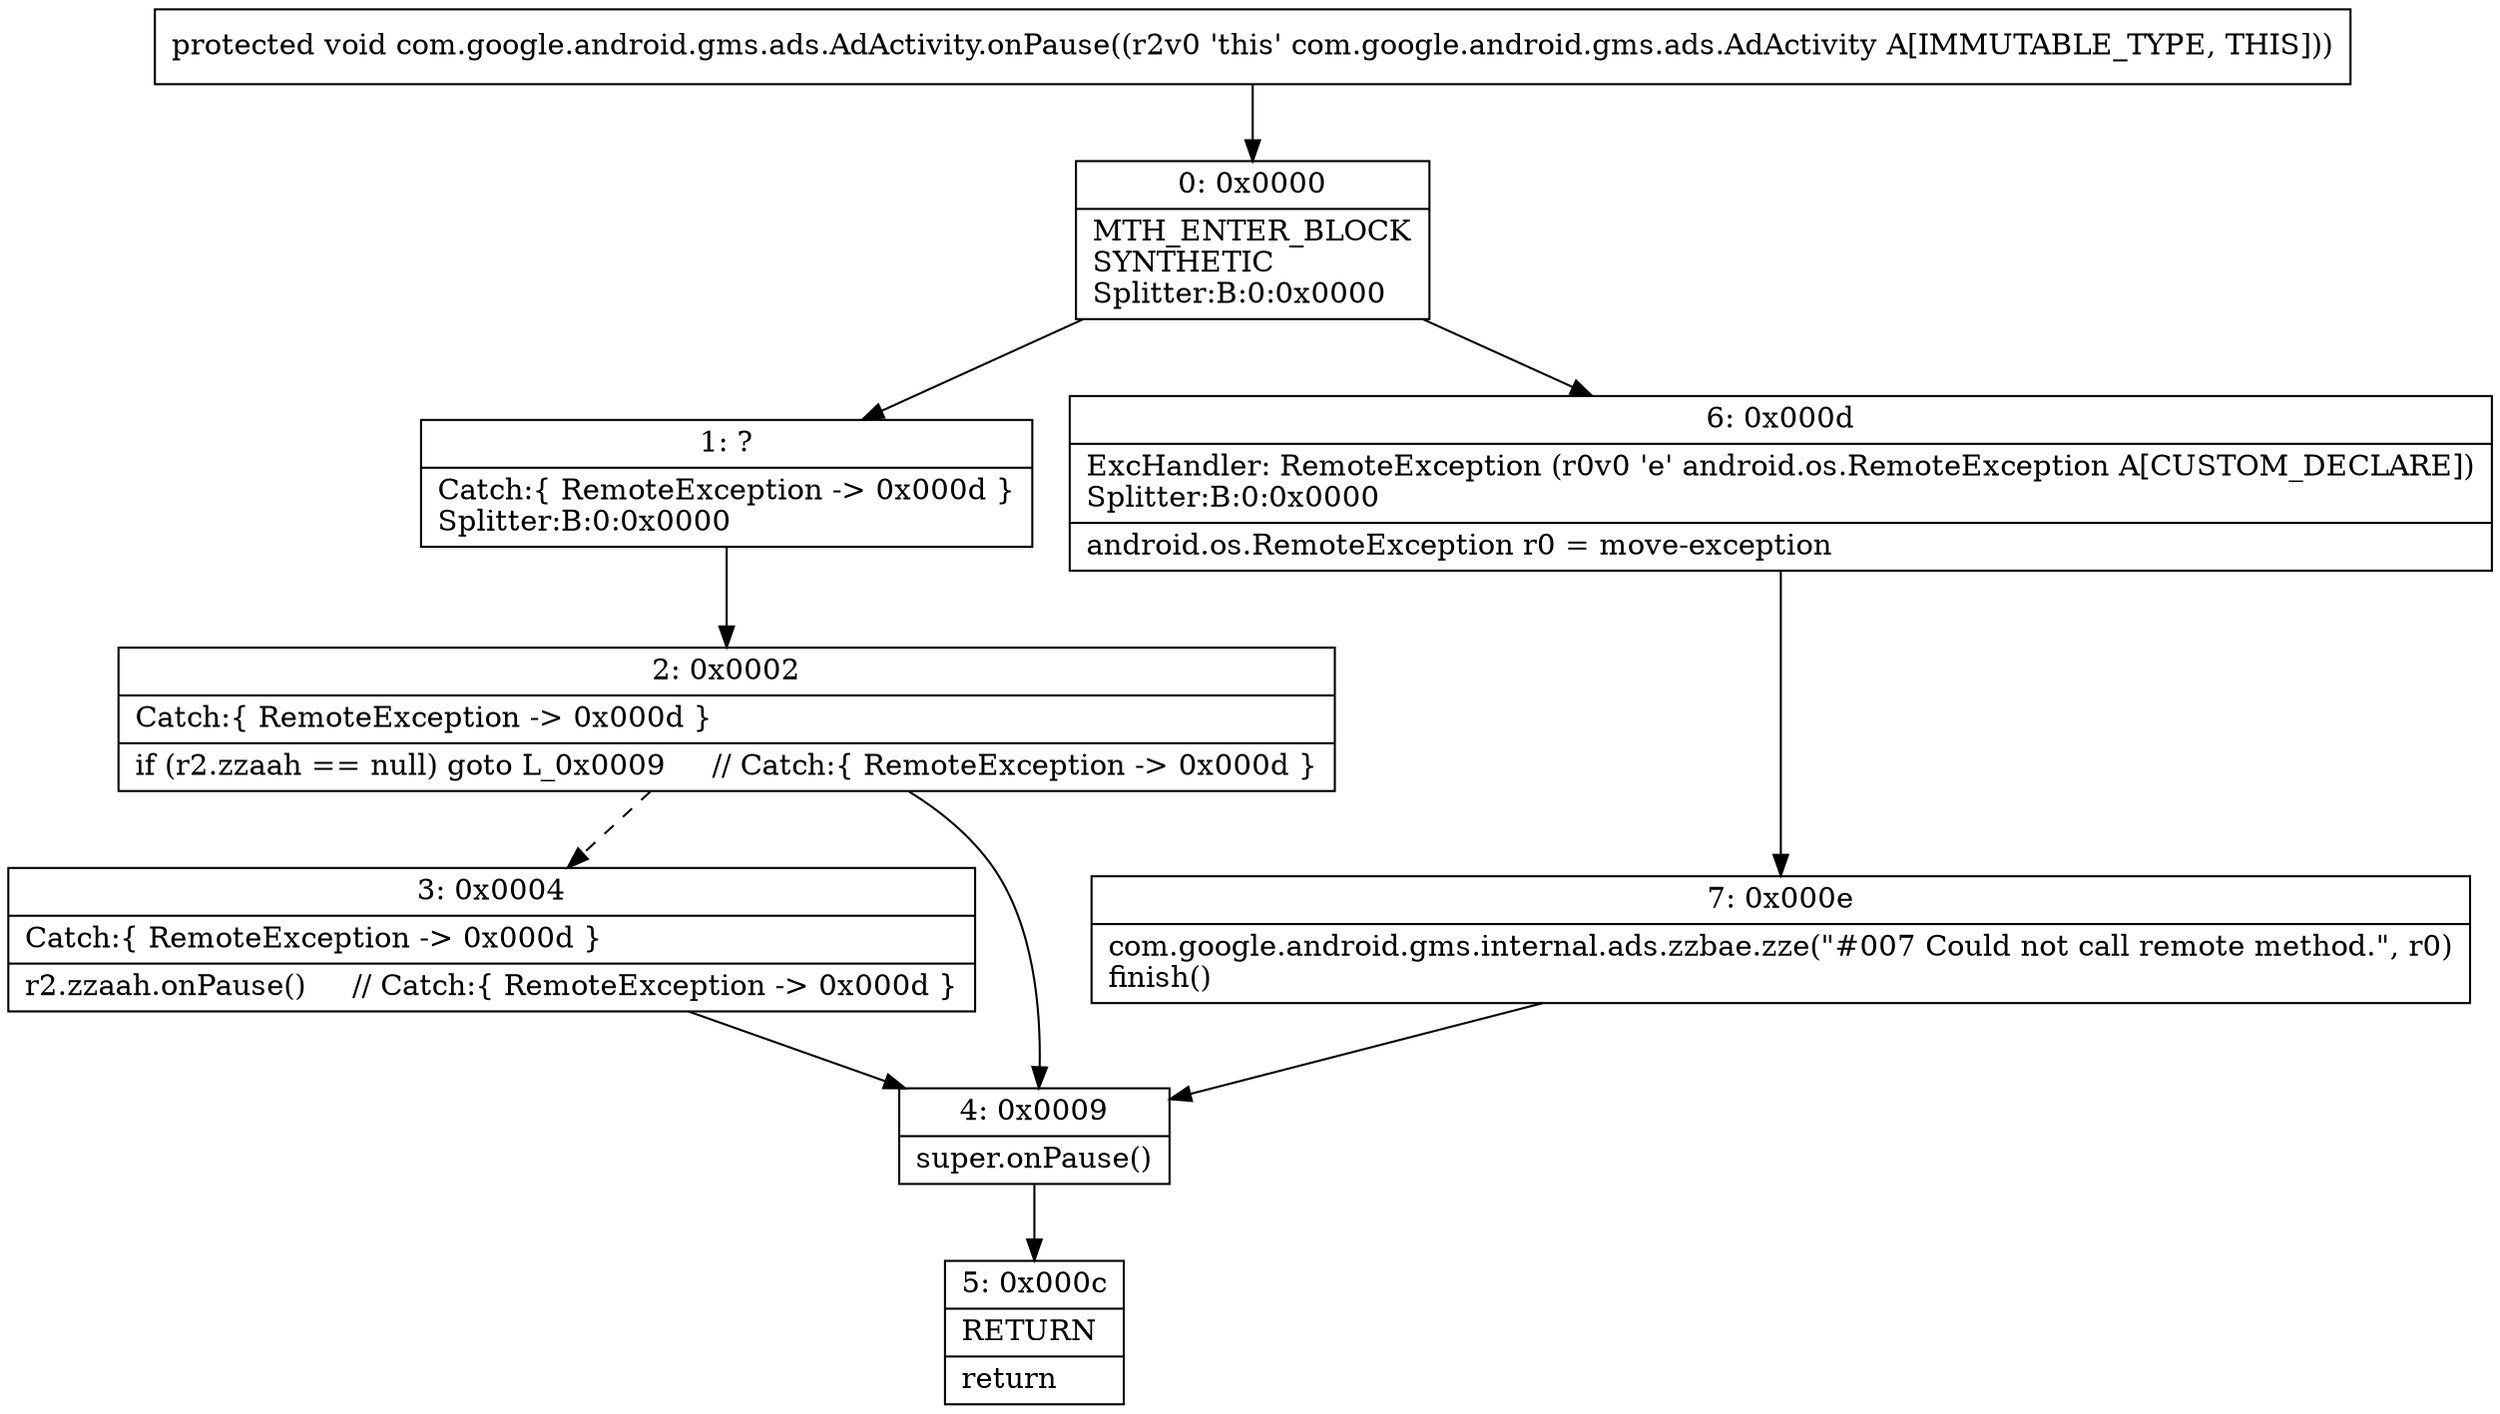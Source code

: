 digraph "CFG forcom.google.android.gms.ads.AdActivity.onPause()V" {
Node_0 [shape=record,label="{0\:\ 0x0000|MTH_ENTER_BLOCK\lSYNTHETIC\lSplitter:B:0:0x0000\l}"];
Node_1 [shape=record,label="{1\:\ ?|Catch:\{ RemoteException \-\> 0x000d \}\lSplitter:B:0:0x0000\l}"];
Node_2 [shape=record,label="{2\:\ 0x0002|Catch:\{ RemoteException \-\> 0x000d \}\l|if (r2.zzaah == null) goto L_0x0009     \/\/ Catch:\{ RemoteException \-\> 0x000d \}\l}"];
Node_3 [shape=record,label="{3\:\ 0x0004|Catch:\{ RemoteException \-\> 0x000d \}\l|r2.zzaah.onPause()     \/\/ Catch:\{ RemoteException \-\> 0x000d \}\l}"];
Node_4 [shape=record,label="{4\:\ 0x0009|super.onPause()\l}"];
Node_5 [shape=record,label="{5\:\ 0x000c|RETURN\l|return\l}"];
Node_6 [shape=record,label="{6\:\ 0x000d|ExcHandler: RemoteException (r0v0 'e' android.os.RemoteException A[CUSTOM_DECLARE])\lSplitter:B:0:0x0000\l|android.os.RemoteException r0 = move\-exception\l}"];
Node_7 [shape=record,label="{7\:\ 0x000e|com.google.android.gms.internal.ads.zzbae.zze(\"#007 Could not call remote method.\", r0)\lfinish()\l}"];
MethodNode[shape=record,label="{protected void com.google.android.gms.ads.AdActivity.onPause((r2v0 'this' com.google.android.gms.ads.AdActivity A[IMMUTABLE_TYPE, THIS])) }"];
MethodNode -> Node_0;
Node_0 -> Node_1;
Node_0 -> Node_6;
Node_1 -> Node_2;
Node_2 -> Node_3[style=dashed];
Node_2 -> Node_4;
Node_3 -> Node_4;
Node_4 -> Node_5;
Node_6 -> Node_7;
Node_7 -> Node_4;
}

